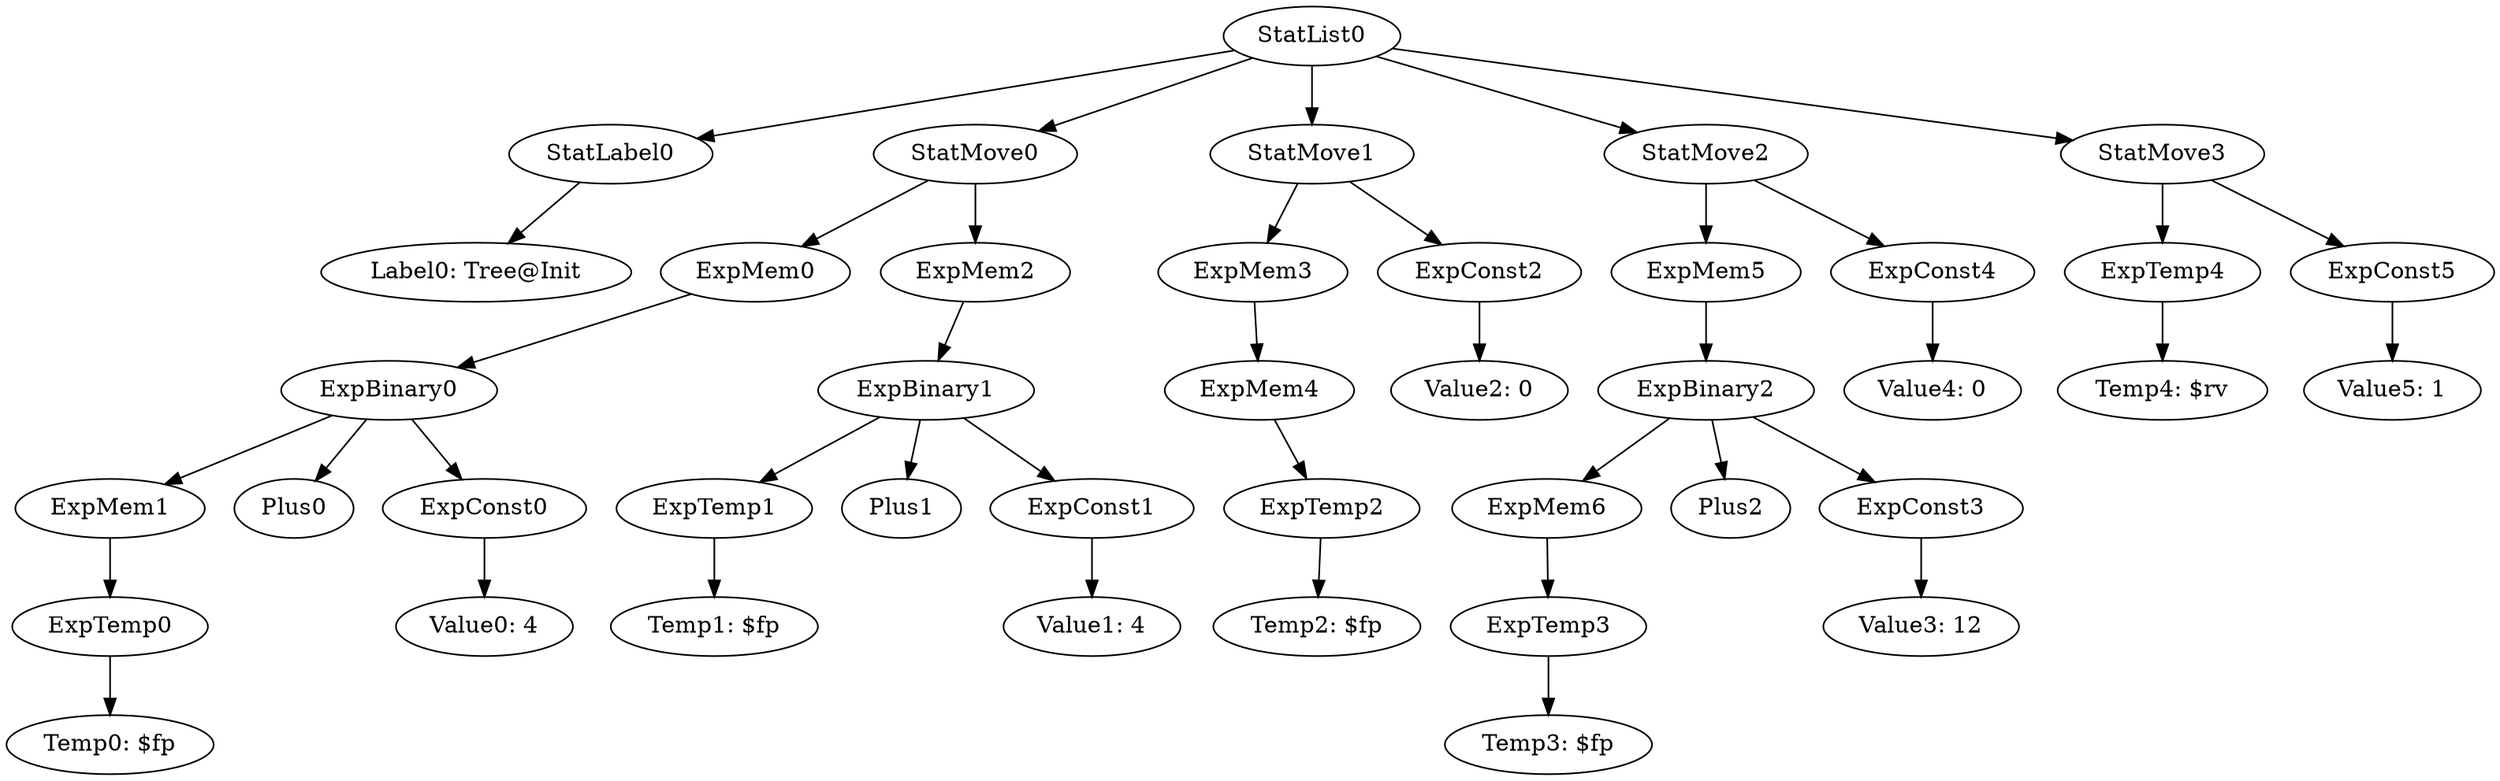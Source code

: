 digraph {
	ordering = out;
	ExpConst5 -> "Value5: 1";
	StatMove3 -> ExpTemp4;
	StatMove3 -> ExpConst5;
	ExpTemp4 -> "Temp4: $rv";
	ExpConst4 -> "Value4: 0";
	StatMove2 -> ExpMem5;
	StatMove2 -> ExpConst4;
	ExpBinary1 -> ExpTemp1;
	ExpBinary1 -> Plus1;
	ExpBinary1 -> ExpConst1;
	ExpMem0 -> ExpBinary0;
	ExpMem3 -> ExpMem4;
	ExpTemp1 -> "Temp1: $fp";
	StatMove0 -> ExpMem0;
	StatMove0 -> ExpMem2;
	ExpConst0 -> "Value0: 4";
	ExpMem1 -> ExpTemp0;
	StatLabel0 -> "Label0: Tree@Init";
	StatList0 -> StatLabel0;
	StatList0 -> StatMove0;
	StatList0 -> StatMove1;
	StatList0 -> StatMove2;
	StatList0 -> StatMove3;
	ExpTemp0 -> "Temp0: $fp";
	ExpMem2 -> ExpBinary1;
	ExpConst1 -> "Value1: 4";
	ExpTemp2 -> "Temp2: $fp";
	ExpBinary0 -> ExpMem1;
	ExpBinary0 -> Plus0;
	ExpBinary0 -> ExpConst0;
	ExpMem4 -> ExpTemp2;
	ExpConst2 -> "Value2: 0";
	ExpConst3 -> "Value3: 12";
	ExpTemp3 -> "Temp3: $fp";
	ExpMem6 -> ExpTemp3;
	ExpBinary2 -> ExpMem6;
	ExpBinary2 -> Plus2;
	ExpBinary2 -> ExpConst3;
	StatMove1 -> ExpMem3;
	StatMove1 -> ExpConst2;
	ExpMem5 -> ExpBinary2;
}


